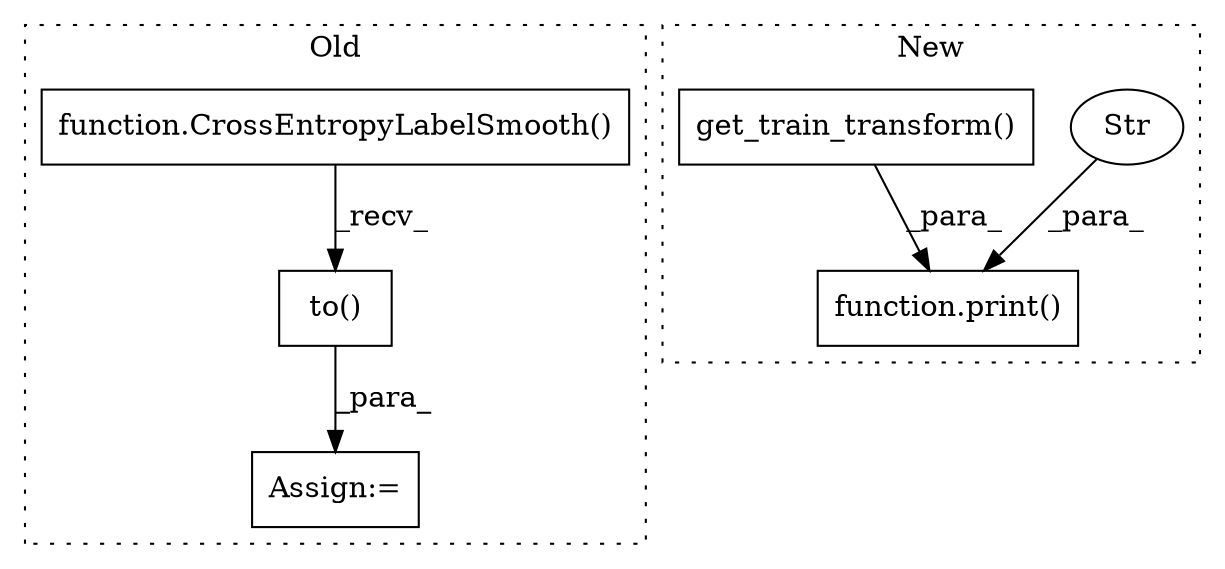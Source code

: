 digraph G {
subgraph cluster0 {
1 [label="function.CrossEntropyLabelSmooth()" a="75" s="4892,4927" l="24,1" shape="box"];
5 [label="to()" a="75" s="4892,4938" l="40,1" shape="box"];
6 [label="Assign:=" a="68" s="4889" l="3" shape="box"];
label = "Old";
style="dotted";
}
subgraph cluster1 {
2 [label="function.print()" a="75" s="2078,2120" l="6,1" shape="box"];
3 [label="Str" a="66" s="2084" l="19" shape="ellipse"];
4 [label="get_train_transform()" a="75" s="1708,1778" l="26,226" shape="box"];
label = "New";
style="dotted";
}
1 -> 5 [label="_recv_"];
3 -> 2 [label="_para_"];
4 -> 2 [label="_para_"];
5 -> 6 [label="_para_"];
}